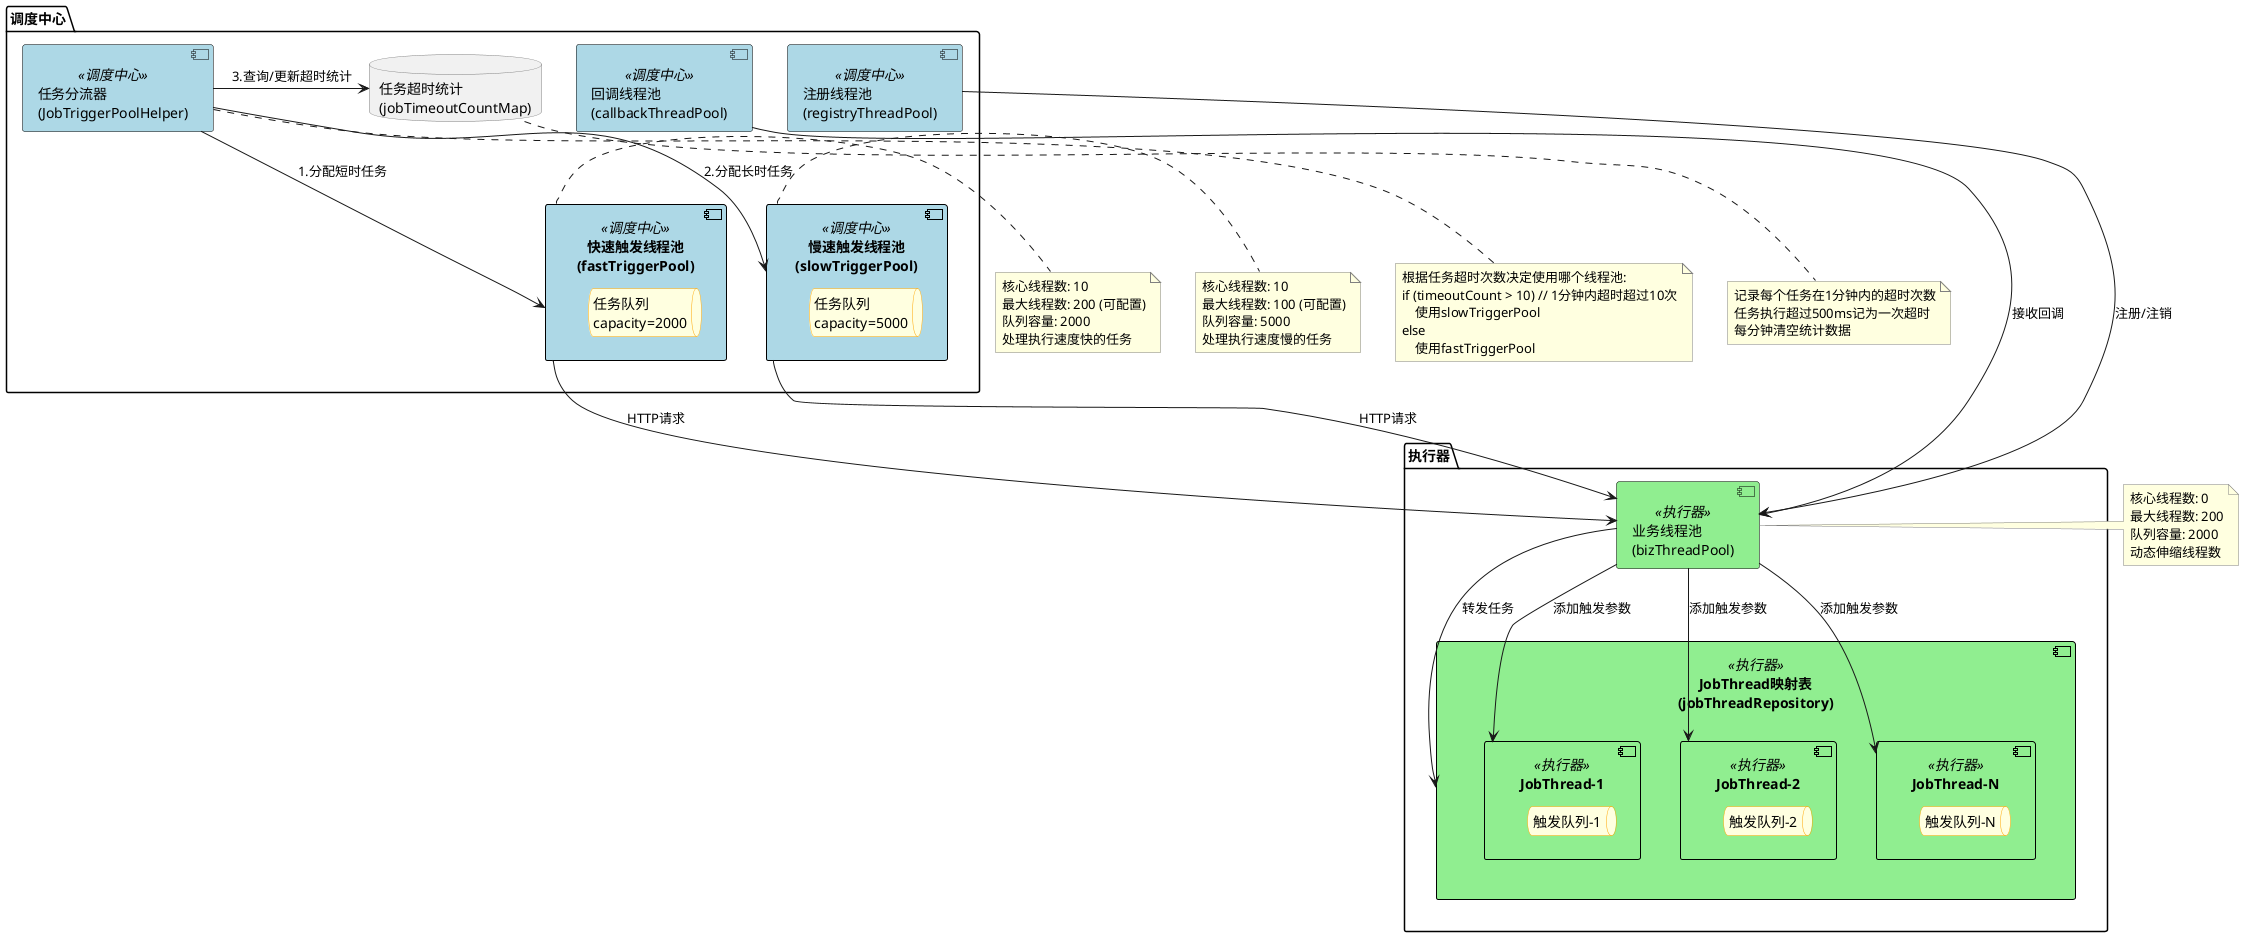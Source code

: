 @startuml XXL-JOB线程池架构

' 定义颜色和样式
skinparam componentStyle uml2
skinparam component {
  BackgroundColor<<调度中心>> LightBlue
  BackgroundColor<<执行器>> LightGreen
  BorderColor Black
  FontSize 14
}

skinparam database {
  BorderColor Gray
}

skinparam queue {
  BackgroundColor LightYellow
  BorderColor Orange
}

skinparam note {
  BackgroundColor LightYellow
  BorderColor Gray
}

' 调度中心组件
package "调度中心" {
  component [快速触发线程池\n(fastTriggerPool)] as FastPool <<调度中心>> {
    queue "任务队列\ncapacity=2000" as FastQueue
  }
  
  component [慢速触发线程池\n(slowTriggerPool)] as SlowPool <<调度中心>> {
    queue "任务队列\ncapacity=5000" as SlowQueue
  }
  
  component [注册线程池\n(registryThreadPool)] as RegPool <<调度中心>>
  component [回调线程池\n(callbackThreadPool)] as CallbackPool <<调度中心>>
  
  component [任务分流器\n(JobTriggerPoolHelper)] as TriggerHelper <<调度中心>>
  
  database "任务超时统计\n(jobTimeoutCountMap)" as TimeoutMap
}

' 执行器组件
package "执行器" {
  component [业务线程池\n(bizThreadPool)] as BizPool <<执行器>>
  
  component [JobThread映射表\n(jobThreadRepository)] as JobThreadMap <<执行器>> {
    component [JobThread-1] as JobThread1 <<执行器>> {
      queue "触发队列-1" as TriggerQueue1
    }
    component [JobThread-2] as JobThread2 <<执行器>> {
      queue "触发队列-2" as TriggerQueue2
    }
    component [JobThread-N] as JobThreadN <<执行器>> {
      queue "触发队列-N" as TriggerQueueN
    }
  }
}

' 关系
TriggerHelper -down-> FastPool : 1.分配短时任务
TriggerHelper -down-> SlowPool : 2.分配长时任务
TriggerHelper -left-> TimeoutMap : 3.查询/更新超时统计

FastPool -down-> BizPool : HTTP请求
SlowPool -down-> BizPool : HTTP请求
RegPool -down-> BizPool : 注册/注销
CallbackPool -up-> BizPool : 接收回调

BizPool -right-> JobThreadMap : 转发任务
BizPool -down-> JobThread1 : 添加触发参数
BizPool -down-> JobThread2 : 添加触发参数
BizPool -down-> JobThreadN : 添加触发参数

' 注释
note right of FastPool
  核心线程数: 10
  最大线程数: 200 (可配置)
  队列容量: 2000
  处理执行速度快的任务
end note

note right of SlowPool
  核心线程数: 10
  最大线程数: 100 (可配置)
  队列容量: 5000
  处理执行速度慢的任务
end note

note right of BizPool
  核心线程数: 0
  最大线程数: 200
  队列容量: 2000
  动态伸缩线程数
end note

note bottom of TriggerHelper
  根据任务超时次数决定使用哪个线程池:
  if (timeoutCount > 10) // 1分钟内超时超过10次
      使用slowTriggerPool
  else
      使用fastTriggerPool
end note

note bottom of TimeoutMap
  记录每个任务在1分钟内的超时次数
  任务执行超过500ms记为一次超时
  每分钟清空统计数据
end note

@enduml 